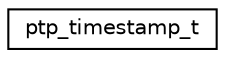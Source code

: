 digraph "Graphical Class Hierarchy"
{
 // LATEX_PDF_SIZE
  edge [fontname="Helvetica",fontsize="10",labelfontname="Helvetica",labelfontsize="10"];
  node [fontname="Helvetica",fontsize="10",shape=record];
  rankdir="LR";
  Node0 [label="ptp_timestamp_t",height=0.2,width=0.4,color="black", fillcolor="white", style="filled",URL="$structptp__timestamp__t.html",tooltip="A PTP timestamp in seconds + nanoseconds since UNIX epoch."];
}
